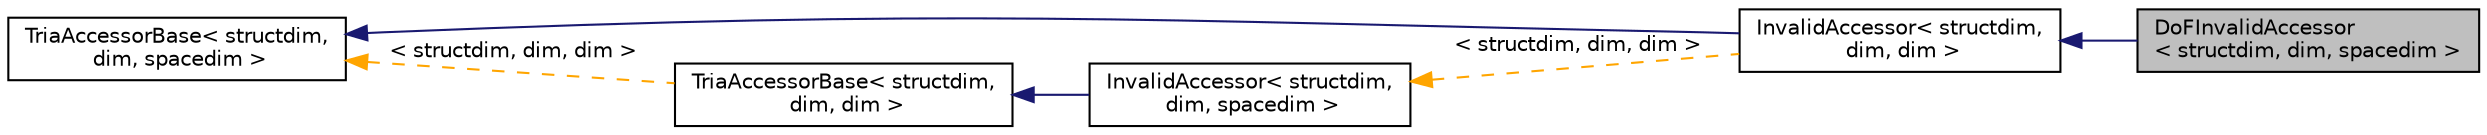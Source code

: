digraph "DoFInvalidAccessor&lt; structdim, dim, spacedim &gt;"
{
 // LATEX_PDF_SIZE
  edge [fontname="Helvetica",fontsize="10",labelfontname="Helvetica",labelfontsize="10"];
  node [fontname="Helvetica",fontsize="10",shape=record];
  rankdir="LR";
  Node1 [label="DoFInvalidAccessor\l\< structdim, dim, spacedim \>",height=0.2,width=0.4,color="black", fillcolor="grey75", style="filled", fontcolor="black",tooltip=" "];
  Node2 -> Node1 [dir="back",color="midnightblue",fontsize="10",style="solid",fontname="Helvetica"];
  Node2 [label="InvalidAccessor\< structdim,\l dim, dim \>",height=0.2,width=0.4,color="black", fillcolor="white", style="filled",URL="$classInvalidAccessor.html",tooltip=" "];
  Node3 -> Node2 [dir="back",color="midnightblue",fontsize="10",style="solid",fontname="Helvetica"];
  Node3 [label="TriaAccessorBase\< structdim,\l dim, spacedim \>",height=0.2,width=0.4,color="black", fillcolor="white", style="filled",URL="$classTriaAccessorBase.html",tooltip=" "];
  Node4 -> Node2 [dir="back",color="orange",fontsize="10",style="dashed",label=" \< structdim, dim, dim \>" ,fontname="Helvetica"];
  Node4 [label="InvalidAccessor\< structdim,\l dim, spacedim \>",height=0.2,width=0.4,color="black", fillcolor="white", style="filled",URL="$classInvalidAccessor.html",tooltip=" "];
  Node5 -> Node4 [dir="back",color="midnightblue",fontsize="10",style="solid",fontname="Helvetica"];
  Node5 [label="TriaAccessorBase\< structdim,\l dim, dim \>",height=0.2,width=0.4,color="black", fillcolor="white", style="filled",URL="$classTriaAccessorBase.html",tooltip=" "];
  Node3 -> Node5 [dir="back",color="orange",fontsize="10",style="dashed",label=" \< structdim, dim, dim \>" ,fontname="Helvetica"];
}
